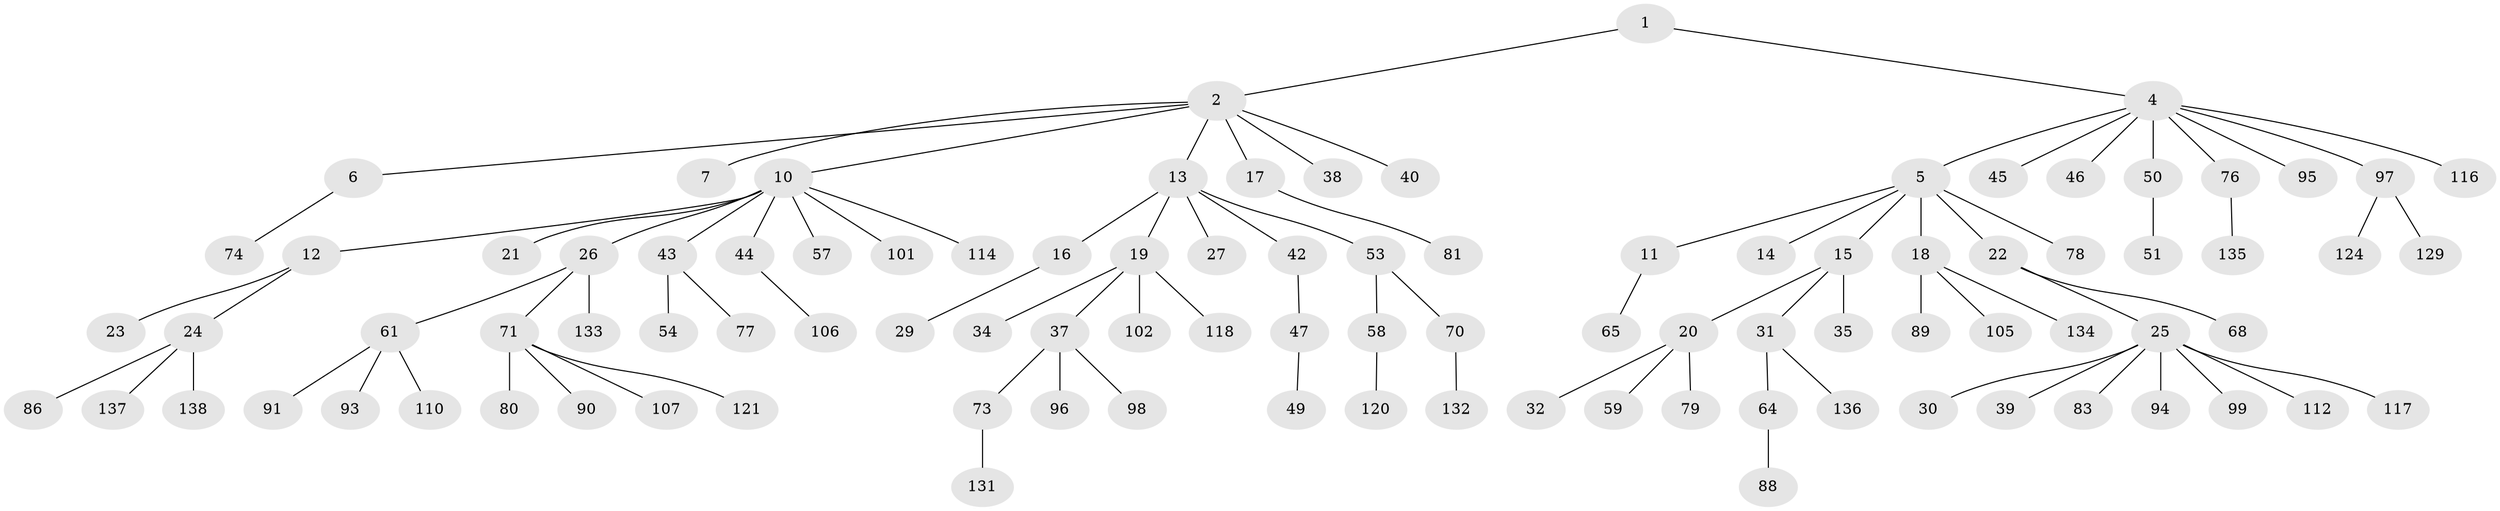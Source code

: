 // Generated by graph-tools (version 1.1) at 2025/24/03/03/25 07:24:05]
// undirected, 98 vertices, 97 edges
graph export_dot {
graph [start="1"]
  node [color=gray90,style=filled];
  1 [super="+9"];
  2 [super="+3"];
  4 [super="+36"];
  5 [super="+8"];
  6 [super="+100"];
  7 [super="+41"];
  10 [super="+72"];
  11 [super="+122"];
  12;
  13 [super="+119"];
  14;
  15;
  16 [super="+60"];
  17 [super="+69"];
  18 [super="+62"];
  19 [super="+33"];
  20 [super="+123"];
  21;
  22;
  23;
  24 [super="+84"];
  25 [super="+28"];
  26;
  27 [super="+85"];
  29 [super="+55"];
  30;
  31 [super="+48"];
  32;
  34 [super="+52"];
  35 [super="+63"];
  37 [super="+56"];
  38;
  39;
  40;
  42;
  43;
  44;
  45;
  46;
  47 [super="+113"];
  49;
  50;
  51;
  53 [super="+75"];
  54 [super="+111"];
  57;
  58 [super="+66"];
  59 [super="+87"];
  61 [super="+67"];
  64 [super="+130"];
  65;
  68;
  70 [super="+92"];
  71 [super="+82"];
  73;
  74;
  76 [super="+125"];
  77 [super="+104"];
  78 [super="+103"];
  79;
  80;
  81;
  83 [super="+115"];
  86 [super="+108"];
  88;
  89;
  90;
  91;
  93;
  94;
  95;
  96;
  97 [super="+126"];
  98;
  99;
  101 [super="+109"];
  102;
  105 [super="+128"];
  106 [super="+127"];
  107;
  110;
  112;
  114;
  116;
  117;
  118;
  120;
  121;
  124;
  129;
  131;
  132;
  133;
  134;
  135;
  136;
  137;
  138;
  1 -- 2;
  1 -- 4;
  2 -- 6;
  2 -- 7;
  2 -- 17;
  2 -- 38;
  2 -- 40;
  2 -- 10;
  2 -- 13;
  4 -- 5;
  4 -- 45;
  4 -- 50;
  4 -- 76;
  4 -- 95;
  4 -- 116;
  4 -- 97;
  4 -- 46;
  5 -- 11;
  5 -- 18;
  5 -- 22;
  5 -- 14;
  5 -- 78;
  5 -- 15;
  6 -- 74;
  10 -- 12;
  10 -- 21;
  10 -- 26;
  10 -- 43;
  10 -- 44;
  10 -- 57;
  10 -- 101;
  10 -- 114;
  11 -- 65;
  12 -- 23;
  12 -- 24;
  13 -- 16;
  13 -- 19;
  13 -- 27;
  13 -- 42;
  13 -- 53;
  15 -- 20;
  15 -- 31;
  15 -- 35;
  16 -- 29;
  17 -- 81;
  18 -- 89;
  18 -- 105;
  18 -- 134;
  19 -- 34;
  19 -- 37;
  19 -- 118;
  19 -- 102;
  20 -- 32;
  20 -- 59;
  20 -- 79;
  22 -- 25;
  22 -- 68;
  24 -- 86;
  24 -- 137;
  24 -- 138;
  25 -- 30;
  25 -- 83;
  25 -- 94;
  25 -- 99;
  25 -- 117;
  25 -- 112;
  25 -- 39;
  26 -- 61;
  26 -- 71;
  26 -- 133;
  31 -- 64;
  31 -- 136;
  37 -- 73;
  37 -- 96;
  37 -- 98;
  42 -- 47;
  43 -- 54;
  43 -- 77;
  44 -- 106;
  47 -- 49;
  50 -- 51;
  53 -- 58;
  53 -- 70;
  58 -- 120;
  61 -- 91;
  61 -- 93;
  61 -- 110;
  64 -- 88;
  70 -- 132;
  71 -- 80;
  71 -- 121;
  71 -- 90;
  71 -- 107;
  73 -- 131;
  76 -- 135;
  97 -- 124;
  97 -- 129;
}

